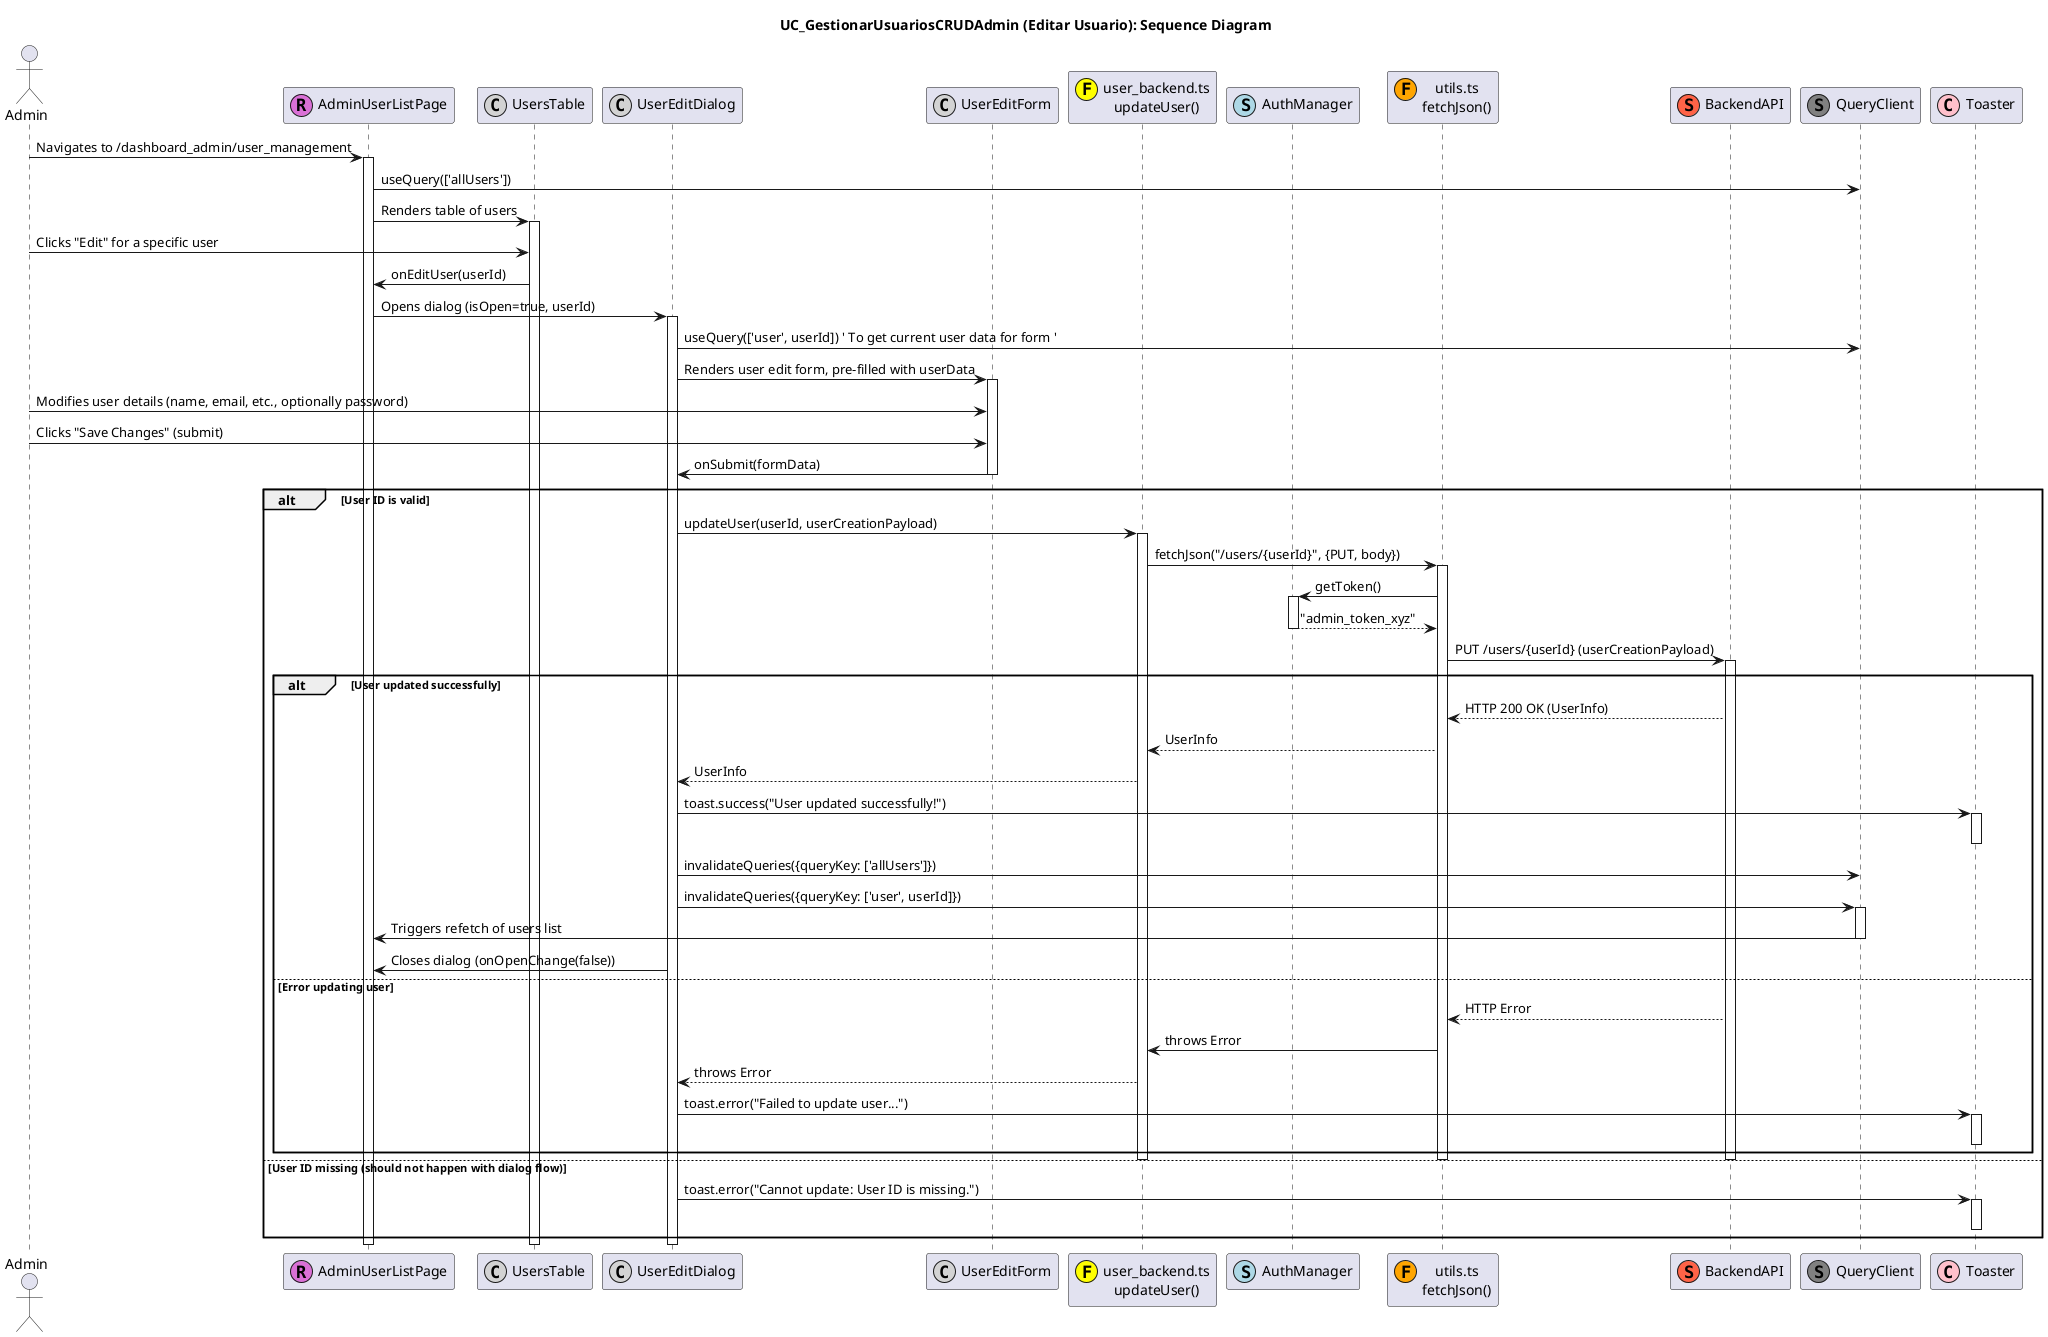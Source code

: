 @startuml
title UC_GestionarUsuariosCRUDAdmin (Editar Usuario): Sequence Diagram

actor "Admin" as AdminUser
participant "AdminUserListPage" as UserListPage <<(R,orchid)>>
participant "UsersTable" as UsersTableUI <<(C,lightgrey)>>
participant "UserEditDialog" as UserEditDialogUI <<(C,lightgrey)>>
participant "UserEditForm" as UserEditFormUI <<(C,lightgrey)>>
participant "user_backend.ts\nupdateUser()" as UserBackend <<(F,yellow)>>
participant "AuthManager" as AuthMgr <<(S,lightblue)>>
participant "utils.ts\nfetchJson()" as FetchUtil <<(F,orange)>>
participant "BackendAPI" as API <<(S,tomato)>>
participant "QueryClient" as QueryClient <<(S,grey)>>
participant "Toaster" as Toaster <<(C,pink)>>

AdminUser -> UserListPage : Navigates to /dashboard_admin/user_management
activate UserListPage
UserListPage -> QueryClient : useQuery(['allUsers'])
' ... Load all users ... '
UserListPage -> UsersTableUI : Renders table of users
activate UsersTableUI

AdminUser -> UsersTableUI : Clicks "Edit" for a specific user
UsersTableUI -> UserListPage : onEditUser(userId)
UserListPage -> UserEditDialogUI : Opens dialog (isOpen=true, userId)
activate UserEditDialogUI

UserEditDialogUI -> QueryClient : useQuery(['user', userId]) ' To get current user data for form '
' ... Load specific user data ... '
UserEditDialogUI -> UserEditFormUI : Renders user edit form, pre-filled with userData
activate UserEditFormUI

AdminUser -> UserEditFormUI : Modifies user details (name, email, etc., optionally password)
AdminUser -> UserEditFormUI : Clicks "Save Changes" (submit)
UserEditFormUI -> UserEditDialogUI : onSubmit(formData)
deactivate UserEditFormUI

alt User ID is valid
  UserEditDialogUI -> UserBackend : updateUser(userId, userCreationPayload)
  activate UserBackend
  UserBackend -> FetchUtil : fetchJson("/users/{userId}", {PUT, body})
  activate FetchUtil
  FetchUtil -> AuthMgr : getToken()
  activate AuthMgr
  AuthMgr --> FetchUtil : "admin_token_xyz"
  deactivate AuthMgr
  FetchUtil -> API : PUT /users/{userId} (userCreationPayload)
  activate API
  alt User updated successfully
    API --> FetchUtil : HTTP 200 OK (UserInfo)
    FetchUtil --> UserBackend : UserInfo
    UserBackend --> UserEditDialogUI : UserInfo

    UserEditDialogUI -> Toaster : toast.success("User updated successfully!")
    activate Toaster
    deactivate Toaster

    UserEditDialogUI -> QueryClient : invalidateQueries({queryKey: ['allUsers']})
    UserEditDialogUI -> QueryClient : invalidateQueries({queryKey: ['user', userId]})
    activate QueryClient
    QueryClient -> UserListPage : Triggers refetch of users list
    deactivate QueryClient
    UserEditDialogUI -> UserListPage : Closes dialog (onOpenChange(false))
  else Error updating user
    API --> FetchUtil : HTTP Error
    FetchUtil -> UserBackend : throws Error
    UserBackend --> UserEditDialogUI : throws Error
    UserEditDialogUI -> Toaster : toast.error("Failed to update user...")
    activate Toaster
    deactivate Toaster
  end
  deactivate API
  deactivate FetchUtil
  deactivate UserBackend
else User ID missing (should not happen with dialog flow)
  UserEditDialogUI -> Toaster : toast.error("Cannot update: User ID is missing.")
  activate Toaster
  deactivate Toaster
end
deactivate UserEditDialogUI
deactivate UsersTableUI
deactivate UserListPage
@enduml